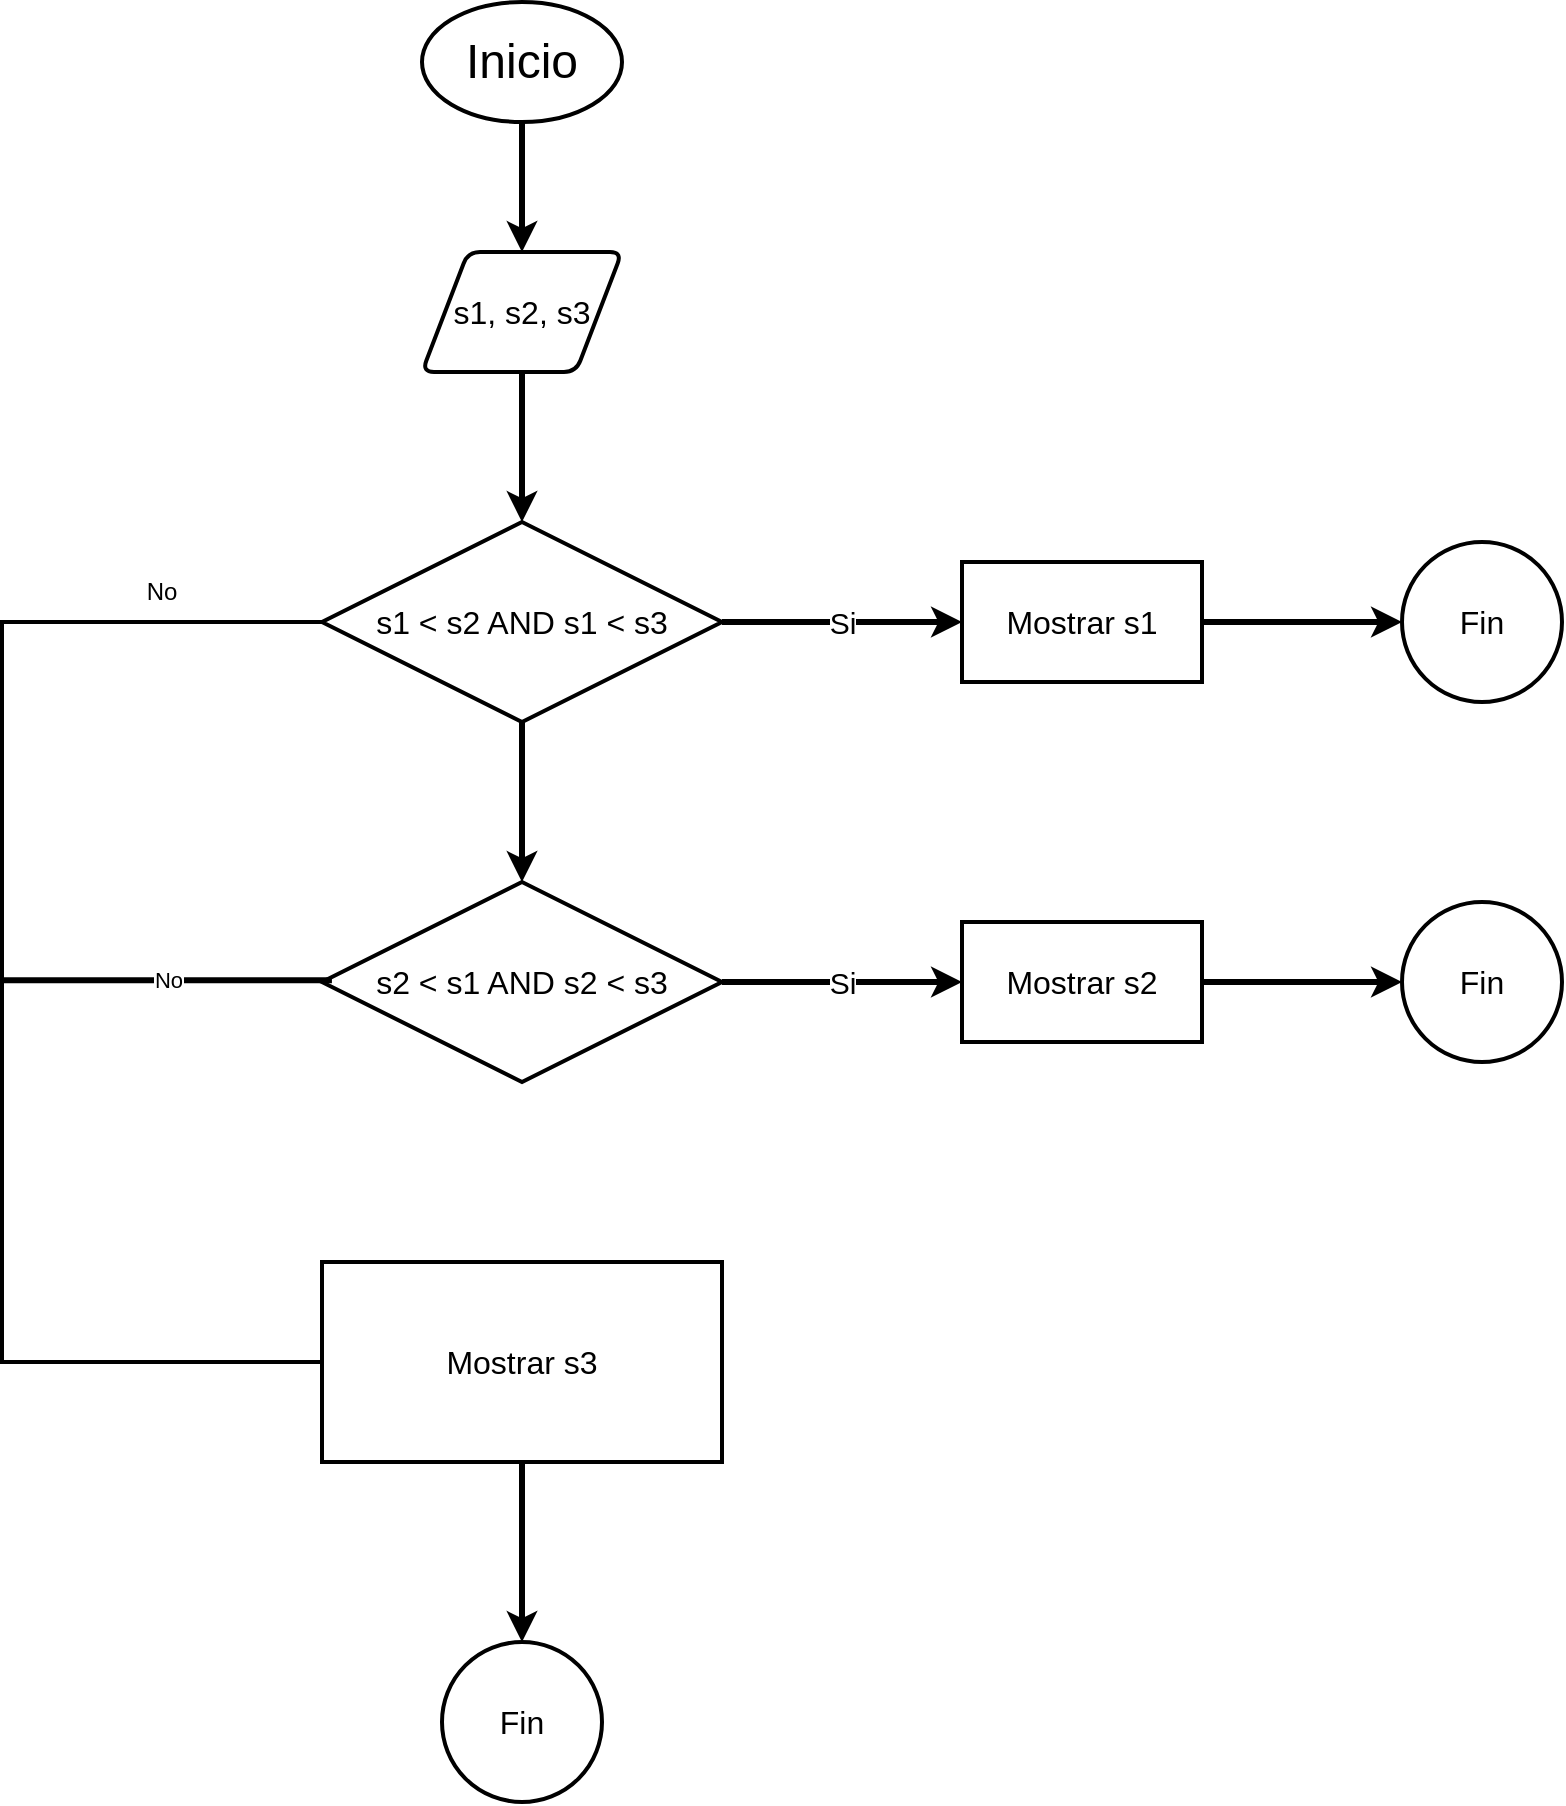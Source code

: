<mxfile version="24.3.1" type="github">
  <diagram name="Página-1" id="7bwxTvgRxKWA-a-aPEQl">
    <mxGraphModel dx="220" dy="440" grid="1" gridSize="10" guides="1" tooltips="1" connect="1" arrows="1" fold="1" page="0" pageScale="1" pageWidth="827" pageHeight="1169" math="0" shadow="0">
      <root>
        <mxCell id="0" />
        <mxCell id="1" parent="0" />
        <mxCell id="VbC6678ueInt6itIrCEf-4" value="" style="edgeStyle=orthogonalEdgeStyle;rounded=0;orthogonalLoop=1;jettySize=auto;html=1;strokeWidth=3;" edge="1" parent="1" source="VbC6678ueInt6itIrCEf-2" target="VbC6678ueInt6itIrCEf-3">
          <mxGeometry relative="1" as="geometry" />
        </mxCell>
        <mxCell id="VbC6678ueInt6itIrCEf-2" value="Inicio" style="strokeWidth=2;html=1;shape=mxgraph.flowchart.start_1;whiteSpace=wrap;fontSize=24;" vertex="1" parent="1">
          <mxGeometry x="1210" y="400" width="100" height="60" as="geometry" />
        </mxCell>
        <mxCell id="VbC6678ueInt6itIrCEf-6" value="" style="edgeStyle=orthogonalEdgeStyle;rounded=0;orthogonalLoop=1;jettySize=auto;html=1;strokeWidth=3;entryX=0.5;entryY=0;entryDx=0;entryDy=0;entryPerimeter=0;" edge="1" parent="1" source="VbC6678ueInt6itIrCEf-3" target="VbC6678ueInt6itIrCEf-7">
          <mxGeometry relative="1" as="geometry">
            <mxPoint x="1260" y="660" as="targetPoint" />
          </mxGeometry>
        </mxCell>
        <mxCell id="VbC6678ueInt6itIrCEf-3" value="s1, s2, s3" style="shape=parallelogram;html=1;strokeWidth=2;perimeter=parallelogramPerimeter;whiteSpace=wrap;rounded=1;arcSize=12;size=0.23;fontSize=16;" vertex="1" parent="1">
          <mxGeometry x="1210" y="525" width="100" height="60" as="geometry" />
        </mxCell>
        <mxCell id="VbC6678ueInt6itIrCEf-10" value="" style="edgeStyle=orthogonalEdgeStyle;rounded=0;orthogonalLoop=1;jettySize=auto;html=1;strokeWidth=3;" edge="1" parent="1" source="VbC6678ueInt6itIrCEf-7" target="VbC6678ueInt6itIrCEf-9">
          <mxGeometry relative="1" as="geometry" />
        </mxCell>
        <mxCell id="VbC6678ueInt6itIrCEf-12" value="Si" style="edgeStyle=orthogonalEdgeStyle;rounded=0;orthogonalLoop=1;jettySize=auto;html=1;strokeWidth=3;fontSize=15;" edge="1" parent="1" source="VbC6678ueInt6itIrCEf-7" target="VbC6678ueInt6itIrCEf-11">
          <mxGeometry relative="1" as="geometry" />
        </mxCell>
        <mxCell id="VbC6678ueInt6itIrCEf-7" value="s1 &amp;lt; s2 AND s1 &amp;lt; s3" style="strokeWidth=2;html=1;shape=mxgraph.flowchart.decision;whiteSpace=wrap;fontSize=16;" vertex="1" parent="1">
          <mxGeometry x="1160" y="660" width="200" height="100" as="geometry" />
        </mxCell>
        <mxCell id="VbC6678ueInt6itIrCEf-24" value="Si" style="edgeStyle=orthogonalEdgeStyle;rounded=0;orthogonalLoop=1;jettySize=auto;html=1;strokeWidth=3;fontSize=15;" edge="1" parent="1" source="VbC6678ueInt6itIrCEf-9" target="VbC6678ueInt6itIrCEf-23">
          <mxGeometry relative="1" as="geometry" />
        </mxCell>
        <mxCell id="VbC6678ueInt6itIrCEf-9" value="&lt;div&gt;s2 &amp;lt; s1 AND s2 &amp;lt; s3&lt;br&gt;&lt;/div&gt;" style="strokeWidth=2;html=1;shape=mxgraph.flowchart.decision;whiteSpace=wrap;fontSize=16;" vertex="1" parent="1">
          <mxGeometry x="1160" y="840" width="200" height="100" as="geometry" />
        </mxCell>
        <mxCell id="VbC6678ueInt6itIrCEf-34" value="" style="edgeStyle=orthogonalEdgeStyle;rounded=0;orthogonalLoop=1;jettySize=auto;html=1;strokeWidth=3;" edge="1" parent="1" source="VbC6678ueInt6itIrCEf-11" target="VbC6678ueInt6itIrCEf-33">
          <mxGeometry relative="1" as="geometry" />
        </mxCell>
        <mxCell id="VbC6678ueInt6itIrCEf-11" value="Mostrar s1" style="whiteSpace=wrap;html=1;fontSize=16;strokeWidth=2;" vertex="1" parent="1">
          <mxGeometry x="1480" y="680" width="120" height="60" as="geometry" />
        </mxCell>
        <mxCell id="VbC6678ueInt6itIrCEf-15" value="" style="strokeWidth=2;html=1;shape=mxgraph.flowchart.annotation_1;align=left;pointerEvents=1;" vertex="1" parent="1">
          <mxGeometry x="1000" y="710" width="160" height="370" as="geometry" />
        </mxCell>
        <mxCell id="VbC6678ueInt6itIrCEf-19" value="No" style="endArrow=none;html=1;rounded=0;entryX=1.031;entryY=0.484;entryDx=0;entryDy=0;entryPerimeter=0;exitX=0.006;exitY=0.484;exitDx=0;exitDy=0;exitPerimeter=0;strokeWidth=3;" edge="1" parent="1" source="VbC6678ueInt6itIrCEf-15" target="VbC6678ueInt6itIrCEf-15">
          <mxGeometry width="50" height="50" relative="1" as="geometry">
            <mxPoint x="1020" y="920" as="sourcePoint" />
            <mxPoint x="1080" y="880" as="targetPoint" />
            <Array as="points" />
          </mxGeometry>
        </mxCell>
        <mxCell id="VbC6678ueInt6itIrCEf-20" value="&lt;div&gt;No&lt;/div&gt;" style="text;html=1;align=center;verticalAlign=middle;whiteSpace=wrap;rounded=0;" vertex="1" parent="1">
          <mxGeometry x="1050" y="680" width="60" height="30" as="geometry" />
        </mxCell>
        <mxCell id="VbC6678ueInt6itIrCEf-32" value="" style="edgeStyle=orthogonalEdgeStyle;rounded=0;orthogonalLoop=1;jettySize=auto;html=1;strokeWidth=3;" edge="1" parent="1" source="VbC6678ueInt6itIrCEf-23" target="VbC6678ueInt6itIrCEf-31">
          <mxGeometry relative="1" as="geometry" />
        </mxCell>
        <mxCell id="VbC6678ueInt6itIrCEf-23" value="Mostrar s2" style="whiteSpace=wrap;html=1;fontSize=16;strokeWidth=2;" vertex="1" parent="1">
          <mxGeometry x="1480" y="860" width="120" height="60" as="geometry" />
        </mxCell>
        <mxCell id="VbC6678ueInt6itIrCEf-30" value="" style="edgeStyle=orthogonalEdgeStyle;rounded=0;orthogonalLoop=1;jettySize=auto;html=1;strokeWidth=3;" edge="1" parent="1" source="VbC6678ueInt6itIrCEf-25" target="VbC6678ueInt6itIrCEf-29">
          <mxGeometry relative="1" as="geometry" />
        </mxCell>
        <mxCell id="VbC6678ueInt6itIrCEf-25" value="Mostrar s3" style="whiteSpace=wrap;html=1;fontSize=16;strokeWidth=2;" vertex="1" parent="1">
          <mxGeometry x="1160" y="1030" width="200" height="100" as="geometry" />
        </mxCell>
        <mxCell id="VbC6678ueInt6itIrCEf-29" value="Fin" style="ellipse;whiteSpace=wrap;html=1;fontSize=16;strokeWidth=2;" vertex="1" parent="1">
          <mxGeometry x="1220" y="1220" width="80" height="80" as="geometry" />
        </mxCell>
        <mxCell id="VbC6678ueInt6itIrCEf-31" value="Fin" style="ellipse;whiteSpace=wrap;html=1;fontSize=16;strokeWidth=2;" vertex="1" parent="1">
          <mxGeometry x="1700" y="850" width="80" height="80" as="geometry" />
        </mxCell>
        <mxCell id="VbC6678ueInt6itIrCEf-33" value="Fin" style="ellipse;whiteSpace=wrap;html=1;fontSize=16;strokeWidth=2;" vertex="1" parent="1">
          <mxGeometry x="1700" y="670" width="80" height="80" as="geometry" />
        </mxCell>
      </root>
    </mxGraphModel>
  </diagram>
</mxfile>

